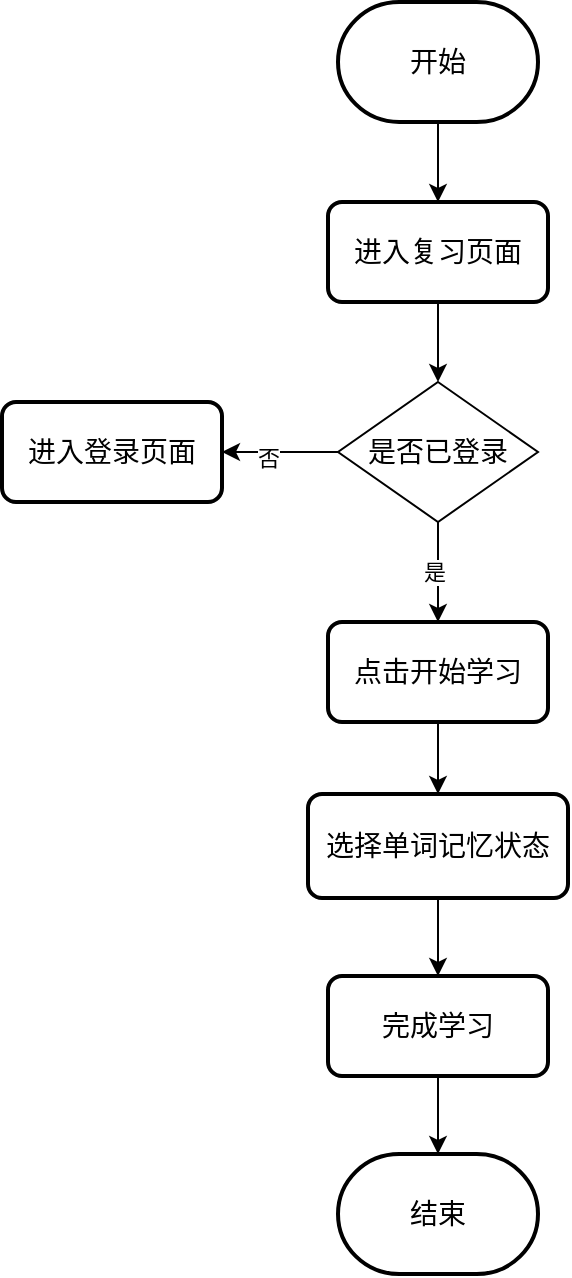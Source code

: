 <mxfile version="24.3.1" type="github">
  <diagram id="C5RBs43oDa-KdzZeNtuy" name="Page-1">
    <mxGraphModel dx="996" dy="586" grid="0" gridSize="10" guides="1" tooltips="1" connect="1" arrows="1" fold="1" page="0" pageScale="1" pageWidth="827" pageHeight="1169" math="0" shadow="0">
      <root>
        <mxCell id="WIyWlLk6GJQsqaUBKTNV-0" />
        <mxCell id="WIyWlLk6GJQsqaUBKTNV-1" parent="WIyWlLk6GJQsqaUBKTNV-0" />
        <mxCell id="ftxwQL2Iipffh_ABrtp8-5" value="" style="edgeStyle=orthogonalEdgeStyle;rounded=0;orthogonalLoop=1;jettySize=auto;html=1;" edge="1" parent="WIyWlLk6GJQsqaUBKTNV-1" source="ftxwQL2Iipffh_ABrtp8-0" target="ftxwQL2Iipffh_ABrtp8-2">
          <mxGeometry relative="1" as="geometry" />
        </mxCell>
        <mxCell id="ftxwQL2Iipffh_ABrtp8-0" value="开始" style="strokeWidth=2;html=1;shape=mxgraph.flowchart.terminator;whiteSpace=wrap;fontSize=14;" vertex="1" parent="WIyWlLk6GJQsqaUBKTNV-1">
          <mxGeometry x="170" y="20" width="100" height="60" as="geometry" />
        </mxCell>
        <mxCell id="ftxwQL2Iipffh_ABrtp8-1" value="结束" style="strokeWidth=2;html=1;shape=mxgraph.flowchart.terminator;whiteSpace=wrap;fontSize=14;" vertex="1" parent="WIyWlLk6GJQsqaUBKTNV-1">
          <mxGeometry x="170" y="596" width="100" height="60" as="geometry" />
        </mxCell>
        <mxCell id="ftxwQL2Iipffh_ABrtp8-6" value="" style="edgeStyle=orthogonalEdgeStyle;rounded=0;orthogonalLoop=1;jettySize=auto;html=1;" edge="1" parent="WIyWlLk6GJQsqaUBKTNV-1" source="ftxwQL2Iipffh_ABrtp8-2" target="ftxwQL2Iipffh_ABrtp8-4">
          <mxGeometry relative="1" as="geometry" />
        </mxCell>
        <mxCell id="ftxwQL2Iipffh_ABrtp8-2" value="进入复习页面" style="rounded=1;whiteSpace=wrap;html=1;absoluteArcSize=1;arcSize=14;strokeWidth=2;fontSize=14;" vertex="1" parent="WIyWlLk6GJQsqaUBKTNV-1">
          <mxGeometry x="165" y="120" width="110" height="50" as="geometry" />
        </mxCell>
        <mxCell id="ftxwQL2Iipffh_ABrtp8-3" value="进入登录页面" style="rounded=1;whiteSpace=wrap;html=1;absoluteArcSize=1;arcSize=14;strokeWidth=2;fontSize=14;" vertex="1" parent="WIyWlLk6GJQsqaUBKTNV-1">
          <mxGeometry x="2" y="220" width="110" height="50" as="geometry" />
        </mxCell>
        <mxCell id="ftxwQL2Iipffh_ABrtp8-7" value="" style="edgeStyle=orthogonalEdgeStyle;rounded=0;orthogonalLoop=1;jettySize=auto;html=1;" edge="1" parent="WIyWlLk6GJQsqaUBKTNV-1" source="ftxwQL2Iipffh_ABrtp8-4" target="ftxwQL2Iipffh_ABrtp8-3">
          <mxGeometry relative="1" as="geometry" />
        </mxCell>
        <mxCell id="ftxwQL2Iipffh_ABrtp8-8" value="否" style="edgeLabel;html=1;align=center;verticalAlign=middle;resizable=0;points=[];" vertex="1" connectable="0" parent="ftxwQL2Iipffh_ABrtp8-7">
          <mxGeometry x="0.221" y="3" relative="1" as="geometry">
            <mxPoint as="offset" />
          </mxGeometry>
        </mxCell>
        <mxCell id="ftxwQL2Iipffh_ABrtp8-10" value="" style="edgeStyle=orthogonalEdgeStyle;rounded=0;orthogonalLoop=1;jettySize=auto;html=1;" edge="1" parent="WIyWlLk6GJQsqaUBKTNV-1" source="ftxwQL2Iipffh_ABrtp8-4" target="ftxwQL2Iipffh_ABrtp8-9">
          <mxGeometry relative="1" as="geometry" />
        </mxCell>
        <mxCell id="ftxwQL2Iipffh_ABrtp8-12" value="是" style="edgeLabel;html=1;align=center;verticalAlign=middle;resizable=0;points=[];" vertex="1" connectable="0" parent="ftxwQL2Iipffh_ABrtp8-10">
          <mxGeometry x="-0.008" y="-2" relative="1" as="geometry">
            <mxPoint as="offset" />
          </mxGeometry>
        </mxCell>
        <mxCell id="ftxwQL2Iipffh_ABrtp8-4" value="是否已登录" style="shape=rhombus;perimeter=rhombusPerimeter;whiteSpace=wrap;html=1;align=center;fontSize=14;" vertex="1" parent="WIyWlLk6GJQsqaUBKTNV-1">
          <mxGeometry x="170" y="210" width="100" height="70" as="geometry" />
        </mxCell>
        <mxCell id="ftxwQL2Iipffh_ABrtp8-14" value="" style="edgeStyle=orthogonalEdgeStyle;rounded=0;orthogonalLoop=1;jettySize=auto;html=1;" edge="1" parent="WIyWlLk6GJQsqaUBKTNV-1" source="ftxwQL2Iipffh_ABrtp8-9" target="ftxwQL2Iipffh_ABrtp8-13">
          <mxGeometry relative="1" as="geometry" />
        </mxCell>
        <mxCell id="ftxwQL2Iipffh_ABrtp8-9" value="点击开始学习" style="rounded=1;whiteSpace=wrap;html=1;absoluteArcSize=1;arcSize=14;strokeWidth=2;fontSize=14;" vertex="1" parent="WIyWlLk6GJQsqaUBKTNV-1">
          <mxGeometry x="165" y="330" width="110" height="50" as="geometry" />
        </mxCell>
        <mxCell id="ftxwQL2Iipffh_ABrtp8-16" value="" style="edgeStyle=orthogonalEdgeStyle;rounded=0;orthogonalLoop=1;jettySize=auto;html=1;" edge="1" parent="WIyWlLk6GJQsqaUBKTNV-1" source="ftxwQL2Iipffh_ABrtp8-13" target="ftxwQL2Iipffh_ABrtp8-15">
          <mxGeometry relative="1" as="geometry" />
        </mxCell>
        <mxCell id="ftxwQL2Iipffh_ABrtp8-13" value="选择单词记忆状态" style="rounded=1;whiteSpace=wrap;html=1;absoluteArcSize=1;arcSize=14;strokeWidth=2;fontSize=14;" vertex="1" parent="WIyWlLk6GJQsqaUBKTNV-1">
          <mxGeometry x="155" y="416" width="130" height="52" as="geometry" />
        </mxCell>
        <mxCell id="ftxwQL2Iipffh_ABrtp8-17" value="" style="edgeStyle=orthogonalEdgeStyle;rounded=0;orthogonalLoop=1;jettySize=auto;html=1;" edge="1" parent="WIyWlLk6GJQsqaUBKTNV-1" source="ftxwQL2Iipffh_ABrtp8-15" target="ftxwQL2Iipffh_ABrtp8-1">
          <mxGeometry relative="1" as="geometry" />
        </mxCell>
        <mxCell id="ftxwQL2Iipffh_ABrtp8-15" value="完成学习" style="rounded=1;whiteSpace=wrap;html=1;absoluteArcSize=1;arcSize=14;strokeWidth=2;fontSize=14;" vertex="1" parent="WIyWlLk6GJQsqaUBKTNV-1">
          <mxGeometry x="165" y="507" width="110" height="50" as="geometry" />
        </mxCell>
      </root>
    </mxGraphModel>
  </diagram>
</mxfile>
